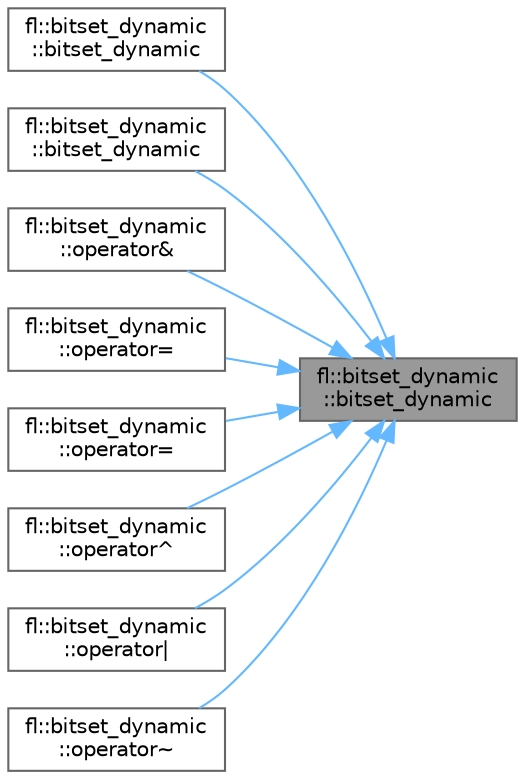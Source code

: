 digraph "fl::bitset_dynamic::bitset_dynamic"
{
 // INTERACTIVE_SVG=YES
 // LATEX_PDF_SIZE
  bgcolor="transparent";
  edge [fontname=Helvetica,fontsize=10,labelfontname=Helvetica,labelfontsize=10];
  node [fontname=Helvetica,fontsize=10,shape=box,height=0.2,width=0.4];
  rankdir="RL";
  Node1 [id="Node000001",label="fl::bitset_dynamic\l::bitset_dynamic",height=0.2,width=0.4,color="gray40", fillcolor="grey60", style="filled", fontcolor="black",tooltip=" "];
  Node1 -> Node2 [id="edge1_Node000001_Node000002",dir="back",color="steelblue1",style="solid",tooltip=" "];
  Node2 [id="Node000002",label="fl::bitset_dynamic\l::bitset_dynamic",height=0.2,width=0.4,color="grey40", fillcolor="white", style="filled",URL="$d3/d56/classfl_1_1bitset__dynamic_ada02c84c390f4bad2898841f2bf722af.html#ada02c84c390f4bad2898841f2bf722af",tooltip=" "];
  Node1 -> Node3 [id="edge2_Node000001_Node000003",dir="back",color="steelblue1",style="solid",tooltip=" "];
  Node3 [id="Node000003",label="fl::bitset_dynamic\l::bitset_dynamic",height=0.2,width=0.4,color="grey40", fillcolor="white", style="filled",URL="$d3/d56/classfl_1_1bitset__dynamic_a704ff6d117ffb42782e83b9f84a0ddb8.html#a704ff6d117ffb42782e83b9f84a0ddb8",tooltip=" "];
  Node1 -> Node4 [id="edge3_Node000001_Node000004",dir="back",color="steelblue1",style="solid",tooltip=" "];
  Node4 [id="Node000004",label="fl::bitset_dynamic\l::operator&",height=0.2,width=0.4,color="grey40", fillcolor="white", style="filled",URL="$d3/d56/classfl_1_1bitset__dynamic_a46b1e41d844335c46960147b076979ea.html#a46b1e41d844335c46960147b076979ea",tooltip=" "];
  Node1 -> Node5 [id="edge4_Node000001_Node000005",dir="back",color="steelblue1",style="solid",tooltip=" "];
  Node5 [id="Node000005",label="fl::bitset_dynamic\l::operator=",height=0.2,width=0.4,color="grey40", fillcolor="white", style="filled",URL="$d3/d56/classfl_1_1bitset__dynamic_af016ffea9dbab3f7a09643c0f2d94771.html#af016ffea9dbab3f7a09643c0f2d94771",tooltip=" "];
  Node1 -> Node6 [id="edge5_Node000001_Node000006",dir="back",color="steelblue1",style="solid",tooltip=" "];
  Node6 [id="Node000006",label="fl::bitset_dynamic\l::operator=",height=0.2,width=0.4,color="grey40", fillcolor="white", style="filled",URL="$d3/d56/classfl_1_1bitset__dynamic_a06fb4e070404f6a910232188ed97c438.html#a06fb4e070404f6a910232188ed97c438",tooltip=" "];
  Node1 -> Node7 [id="edge6_Node000001_Node000007",dir="back",color="steelblue1",style="solid",tooltip=" "];
  Node7 [id="Node000007",label="fl::bitset_dynamic\l::operator^",height=0.2,width=0.4,color="grey40", fillcolor="white", style="filled",URL="$d3/d56/classfl_1_1bitset__dynamic_ad0a18cf2760a8a88d489c8e491628585.html#ad0a18cf2760a8a88d489c8e491628585",tooltip=" "];
  Node1 -> Node8 [id="edge7_Node000001_Node000008",dir="back",color="steelblue1",style="solid",tooltip=" "];
  Node8 [id="Node000008",label="fl::bitset_dynamic\l::operator\|",height=0.2,width=0.4,color="grey40", fillcolor="white", style="filled",URL="$d3/d56/classfl_1_1bitset__dynamic_a5bc4a42dc56b18b8b08caeeb03133e34.html#a5bc4a42dc56b18b8b08caeeb03133e34",tooltip=" "];
  Node1 -> Node9 [id="edge8_Node000001_Node000009",dir="back",color="steelblue1",style="solid",tooltip=" "];
  Node9 [id="Node000009",label="fl::bitset_dynamic\l::operator~",height=0.2,width=0.4,color="grey40", fillcolor="white", style="filled",URL="$d3/d56/classfl_1_1bitset__dynamic_aa11bfd09a84d532e8cb64b6b62fd5188.html#aa11bfd09a84d532e8cb64b6b62fd5188",tooltip=" "];
}
